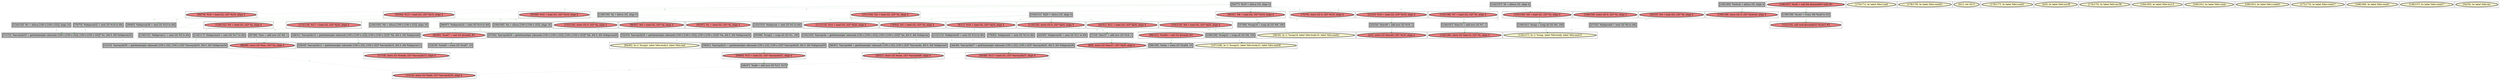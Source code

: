 
digraph G {



node467->node443 [style=dotted,color=forestgreen,label="T",fontcolor=forestgreen ]
node432->node452 [style=dotted,color=forestgreen,label="T",fontcolor=forestgreen ]
node443->node412 [style=dotted,color=forestgreen,label="T",fontcolor=forestgreen ]
node423->node415 [style=dotted,color=forestgreen,label="T",fontcolor=forestgreen ]
node477->node440 [style=dotted,color=forestgreen,label="T",fontcolor=forestgreen ]
node459->node475 [style=dotted,color=forestgreen,label="T",fontcolor=forestgreen ]
node414->node460 [style=dotted,color=forestgreen,label="T",fontcolor=forestgreen ]
node435->node391 [style=dotted,color=forestgreen,label="T",fontcolor=forestgreen ]
node396->node474 [style=dotted,color=forestgreen,label="T",fontcolor=forestgreen ]
node398->node397 [style=dotted,color=forestgreen,label="T",fontcolor=forestgreen ]
node403->node409 [style=dotted,color=forestgreen,label="T",fontcolor=forestgreen ]
node439->node449 [style=dotted,color=forestgreen,label="T",fontcolor=forestgreen ]
node412->node392 [style=dotted,color=forestgreen,label="T",fontcolor=forestgreen ]
node398->node459 [style=dotted,color=forestgreen,label="T",fontcolor=forestgreen ]
node419->node405 [style=dotted,color=forestgreen,label="T",fontcolor=forestgreen ]
node470->node388 [style=dotted,color=forestgreen,label="T",fontcolor=forestgreen ]
node466->node394 [style=dotted,color=forestgreen,label="T",fontcolor=forestgreen ]
node445->node410 [style=dotted,color=forestgreen,label="T",fontcolor=forestgreen ]
node393->node391 [style=dotted,color=forestgreen,label="T",fontcolor=forestgreen ]
node444->node399 [style=dotted,color=forestgreen,label="T",fontcolor=forestgreen ]
node442->node448 [style=dotted,color=forestgreen,label="T",fontcolor=forestgreen ]
node473->node432 [style=dotted,color=forestgreen,label="T",fontcolor=forestgreen ]
node458->node468 [style=dotted,color=forestgreen,label="T",fontcolor=forestgreen ]
node406->node404 [style=dotted,color=forestgreen,label="T",fontcolor=forestgreen ]
node455->node419 [style=dotted,color=forestgreen,label="T",fontcolor=forestgreen ]
node423->node426 [style=dotted,color=forestgreen,label="T",fontcolor=forestgreen ]
node423->node460 [style=dotted,color=forestgreen,label="T",fontcolor=forestgreen ]
node416->node422 [style=dotted,color=forestgreen,label="T",fontcolor=forestgreen ]
node418->node454 [style=dotted,color=forestgreen,label="T",fontcolor=forestgreen ]
node444->node418 [style=dotted,color=forestgreen,label="T",fontcolor=forestgreen ]
node417->node402 [style=dotted,color=forestgreen,label="T",fontcolor=forestgreen ]
node423->node445 [style=dotted,color=forestgreen,label="T",fontcolor=forestgreen ]
node395->node435 [style=dotted,color=forestgreen,label="T",fontcolor=forestgreen ]
node410->node413 [style=dotted,color=forestgreen,label="T",fontcolor=forestgreen ]
node390->node396 [style=dotted,color=forestgreen,label="T",fontcolor=forestgreen ]
node398->node474 [style=dotted,color=forestgreen,label="T",fontcolor=forestgreen ]
node464->node470 [style=dotted,color=forestgreen,label="T",fontcolor=forestgreen ]
node461->node466 [style=dotted,color=forestgreen,label="T",fontcolor=forestgreen ]
node402->node434 [style=dotted,color=forestgreen,label="T",fontcolor=forestgreen ]
node469->node432 [style=dotted,color=forestgreen,label="T",fontcolor=forestgreen ]
node427->node453 [style=dotted,color=forestgreen,label="T",fontcolor=forestgreen ]
node423->node465 [style=dotted,color=forestgreen,label="T",fontcolor=forestgreen ]
node447->node407 [style=dotted,color=forestgreen,label="T",fontcolor=forestgreen ]
node406->node451 [style=dotted,color=forestgreen,label="T",fontcolor=forestgreen ]
node479->node395 [style=dotted,color=forestgreen,label="T",fontcolor=forestgreen ]
node422->node392 [style=dotted,color=forestgreen,label="T",fontcolor=forestgreen ]
node426->node431 [style=dotted,color=forestgreen,label="T",fontcolor=forestgreen ]
node465->node479 [style=dotted,color=forestgreen,label="T",fontcolor=forestgreen ]
node454->node469 [style=dotted,color=forestgreen,label="T",fontcolor=forestgreen ]
node399->node466 [style=dotted,color=forestgreen,label="T",fontcolor=forestgreen ]
node431->node399 [style=dotted,color=forestgreen,label="T",fontcolor=forestgreen ]
node401->node412 [style=dotted,color=forestgreen,label="T",fontcolor=forestgreen ]
node451->node427 [style=dotted,color=forestgreen,label="T",fontcolor=forestgreen ]
node415->node414 [style=dotted,color=forestgreen,label="T",fontcolor=forestgreen ]
node406->node403 [style=dotted,color=forestgreen,label="T",fontcolor=forestgreen ]
node398->node416 [style=dotted,color=forestgreen,label="T",fontcolor=forestgreen ]
node475->node454 [style=dotted,color=forestgreen,label="T",fontcolor=forestgreen ]
node458->node467 [style=dotted,color=forestgreen,label="T",fontcolor=forestgreen ]
node472->node449 [style=dotted,color=forestgreen,label="T",fontcolor=forestgreen ]
node471->node472 [style=dotted,color=forestgreen,label="T",fontcolor=forestgreen ]
node436->node421 [style=dotted,color=forestgreen,label="T",fontcolor=forestgreen ]
node392->node452 [style=dotted,color=forestgreen,label="T",fontcolor=forestgreen ]
node468->node408 [style=dotted,color=forestgreen,label="T",fontcolor=forestgreen ]
node406->node457 [style=dotted,color=forestgreen,label="T",fontcolor=forestgreen ]
node449->node430 [style=dotted,color=forestgreen,label="T",fontcolor=forestgreen ]
node398->node442 [style=dotted,color=forestgreen,label="T",fontcolor=forestgreen ]
node411->node394 [style=dotted,color=forestgreen,label="T",fontcolor=forestgreen ]
node408->node418 [style=dotted,color=forestgreen,label="T",fontcolor=forestgreen ]
node448->node430 [style=dotted,color=forestgreen,label="T",fontcolor=forestgreen ]
node458->node471 [style=dotted,color=forestgreen,label="T",fontcolor=forestgreen ]
node406->node405 [style=dotted,color=forestgreen,label="T",fontcolor=forestgreen ]
node409->node435 [style=dotted,color=forestgreen,label="T",fontcolor=forestgreen ]
node421->node400 [style=dotted,color=forestgreen,label="T",fontcolor=forestgreen ]
node458->node438 [style=dotted,color=forestgreen,label="T",fontcolor=forestgreen ]
node406->node455 [style=dotted,color=forestgreen,label="T",fontcolor=forestgreen ]
node430->node473 [style=dotted,color=forestgreen,label="T",fontcolor=forestgreen ]
node423->node424 [style=dotted,color=forestgreen,label="T",fontcolor=forestgreen ]
node462->node477 [style=dotted,color=forestgreen,label="T",fontcolor=forestgreen ]
node458->node464 [style=dotted,color=forestgreen,label="T",fontcolor=forestgreen ]
node458->node462 [style=dotted,color=forestgreen,label="T",fontcolor=forestgreen ]
node450->node411 [style=dotted,color=forestgreen,label="T",fontcolor=forestgreen ]
node398->node390 [style=dotted,color=forestgreen,label="T",fontcolor=forestgreen ]
node456->node393 [style=dotted,color=forestgreen,label="T",fontcolor=forestgreen ]
node398->node417 [style=dotted,color=forestgreen,label="T",fontcolor=forestgreen ]
node457->node461 [style=dotted,color=forestgreen,label="T",fontcolor=forestgreen ]
node458->node388 [style=dotted,color=forestgreen,label="T",fontcolor=forestgreen ]
node439->node395 [style=dotted,color=forestgreen,label="T",fontcolor=forestgreen ]


subgraph cluster92 {


node479 [penwidth=3.0,fontsize=20,fillcolor=grey,label="[27/32]  %idxprom9 = sext i32 %4 to i64",shape=rectangle,style=filled ]



}

subgraph cluster91 {


node478 [penwidth=3.0,fontsize=20,fillcolor=lemonchiffon,label="[170/171]  br label %for.cond",shape=ellipse,style=filled ]



}

subgraph cluster90 {


node477 [penwidth=3.0,fontsize=20,fillcolor=grey,label="[37/40]  %cmp18 = icmp slt i32 %8, 100",shape=rectangle,style=filled ]



}

subgraph cluster89 {


node476 [penwidth=3.0,fontsize=20,fillcolor=lemonchiffon,label="[178/179]  br label %for.cond21",shape=ellipse,style=filled ]



}

subgraph cluster88 {


node475 [penwidth=3.0,fontsize=20,fillcolor=grey,label="[43/50]  %idxprom26 = sext i32 %11 to i64",shape=rectangle,style=filled ]



}

subgraph cluster87 {


node474 [penwidth=3.0,fontsize=20,fillcolor=lightcoral,label="[8/9]  store i32 %inc37, i32* %j20, align 4",shape=ellipse,style=filled ]



}

subgraph cluster86 {


node473 [penwidth=3.0,fontsize=20,fillcolor=lightcoral,label="[59/60]  %15 = load i32, i32* %arrayidx31, align 4",shape=ellipse,style=filled ]



}

subgraph cluster85 {


node472 [penwidth=3.0,fontsize=20,fillcolor=grey,label="[56/63]  %idxprom28 = sext i32 %13 to i64",shape=rectangle,style=filled ]



}

subgraph cluster81 {


node468 [penwidth=3.0,fontsize=20,fillcolor=lightcoral,label="[65/68]  %10 = load i32, i32* %i16, align 4",shape=ellipse,style=filled ]



}

subgraph cluster80 {


node467 [penwidth=3.0,fontsize=20,fillcolor=lightcoral,label="[69/74]  %16 = load i32, i32* %i16, align 4",shape=ellipse,style=filled ]



}

subgraph cluster79 {


node466 [penwidth=3.0,fontsize=20,fillcolor=grey,label="[80/81]  %arrayidx6 = getelementptr inbounds [100 x i32], [100 x i32]* %arrayidx, i64 0, i64 %idxprom5",shape=rectangle,style=filled ]



}

subgraph cluster12 {


node399 [penwidth=3.0,fontsize=20,fillcolor=grey,label="[102/103]  %arrayidx = getelementptr inbounds [100 x [100 x i32]], [100 x [100 x i32]]* %a, i64 0, i64 %idxprom",shape=rectangle,style=filled ]



}

subgraph cluster21 {


node408 [penwidth=3.0,fontsize=20,fillcolor=grey,label="[66/67]  %idxprom24 = sext i32 %10 to i64",shape=rectangle,style=filled ]



}

subgraph cluster24 {


node411 [penwidth=3.0,fontsize=20,fillcolor=grey,label="[99/100]  %rem = srem i32 %call4, 10",shape=rectangle,style=filled ]



}

subgraph cluster26 {


node413 [penwidth=3.0,fontsize=20,fillcolor=lemonchiffon,label="[126/127]  br i1 %cmp, label %for.body, label %for.end15",shape=ellipse,style=filled ]



}

subgraph cluster29 {


node416 [penwidth=3.0,fontsize=20,fillcolor=lightcoral,label="[115/118]  %17 = load i32, i32* %j20, align 4",shape=ellipse,style=filled ]



}

subgraph cluster18 {


node405 [penwidth=3.0,fontsize=20,fillcolor=lightcoral,label="[88/89]  store i32 %inc, i32* %j, align 4",shape=ellipse,style=filled ]



}

subgraph cluster22 {


node409 [penwidth=3.0,fontsize=20,fillcolor=grey,label="[130/131]  %idxprom11 = sext i32 %5 to i64",shape=rectangle,style=filled ]



}

subgraph cluster78 {


node465 [penwidth=3.0,fontsize=20,fillcolor=lightcoral,label="[26/33]  %4 = load i32, i32* %i, align 4",shape=ellipse,style=filled ]



}

subgraph cluster34 {


node421 [penwidth=3.0,fontsize=20,fillcolor=grey,label="[158/159]  %conv = trunc i64 %call to i32",shape=rectangle,style=filled ]



}

subgraph cluster16 {


node403 [penwidth=3.0,fontsize=20,fillcolor=lightcoral,label="[129/132]  %5 = load i32, i32* %j, align 4",shape=ellipse,style=filled ]



}

subgraph cluster62 {


node449 [penwidth=3.0,fontsize=20,fillcolor=grey,label="[57/62]  %arrayidx29 = getelementptr inbounds [100 x [100 x i32]], [100 x [100 x i32]]* %b, i64 0, i64 %idxprom28",shape=rectangle,style=filled ]



}

subgraph cluster17 {


node404 [penwidth=3.0,fontsize=20,fillcolor=lightcoral,label="[133/134]  store i32 0, i32* %j, align 4",shape=ellipse,style=filled ]



}

subgraph cluster57 {


node444 [penwidth=3.0,fontsize=20,fillcolor=grey,label="[164/165]  %a = alloca [100 x [100 x i32]], align 16",shape=rectangle,style=filled ]



}

subgraph cluster48 {


node435 [penwidth=3.0,fontsize=20,fillcolor=grey,label="[29/30]  %arrayidx12 = getelementptr inbounds [100 x i32], [100 x i32]* %arrayidx10, i64 0, i64 %idxprom11",shape=rectangle,style=filled ]



}

subgraph cluster20 {


node407 [penwidth=3.0,fontsize=20,fillcolor=lightcoral,label="[138/139]  store i32 0, i32* %retval, align 4",shape=ellipse,style=filled ]



}

subgraph cluster3 {


node390 [penwidth=3.0,fontsize=20,fillcolor=lightcoral,label="[6/11]  %18 = load i32, i32* %j20, align 4",shape=ellipse,style=filled ]



}

subgraph cluster32 {


node419 [penwidth=3.0,fontsize=20,fillcolor=grey,label="[87/90]  %inc = add nsw i32 %6, 1",shape=rectangle,style=filled ]



}

subgraph cluster58 {


node445 [penwidth=3.0,fontsize=20,fillcolor=lightcoral,label="[155/156]  %0 = load i32, i32* %i, align 4",shape=ellipse,style=filled ]



}

subgraph cluster5 {


node392 [penwidth=3.0,fontsize=20,fillcolor=grey,label="[12/15]  %arrayidx35 = getelementptr inbounds [100 x i32], [100 x i32]* %arrayidx33, i64 0, i64 %idxprom34",shape=rectangle,style=filled ]



}

subgraph cluster0 {


node387 [penwidth=3.0,fontsize=20,fillcolor=lemonchiffon,label="[0/1]  ret i32 0",shape=ellipse,style=filled ]



}

subgraph cluster31 {


node418 [penwidth=3.0,fontsize=20,fillcolor=grey,label="[52/53]  %arrayidx25 = getelementptr inbounds [100 x [100 x i32]], [100 x [100 x i32]]* %a, i64 0, i64 %idxprom24",shape=rectangle,style=filled ]



}

subgraph cluster30 {


node417 [penwidth=3.0,fontsize=20,fillcolor=lightcoral,label="[105/110]  %9 = load i32, i32* %j20, align 4",shape=ellipse,style=filled ]



}

subgraph cluster6 {


node393 [penwidth=3.0,fontsize=20,fillcolor=grey,label="[16/19]  %rem8 = srem i32 %call7, 10",shape=rectangle,style=filled ]



}

subgraph cluster44 {


node431 [penwidth=3.0,fontsize=20,fillcolor=grey,label="[152/153]  %idxprom = sext i32 %2 to i64",shape=rectangle,style=filled ]



}

subgraph cluster27 {


node414 [penwidth=3.0,fontsize=20,fillcolor=grey,label="[144/147]  %inc14 = add nsw i32 %7, 1",shape=rectangle,style=filled ]



}

subgraph cluster14 {


node401 [penwidth=3.0,fontsize=20,fillcolor=grey,label="[124/125]  %c = alloca [100 x [100 x i32]], align 16",shape=rectangle,style=filled ]



}

subgraph cluster82 {


node469 [penwidth=3.0,fontsize=20,fillcolor=lightcoral,label="[45/48]  %12 = load i32, i32* %arrayidx27, align 4",shape=ellipse,style=filled ]



}

subgraph cluster23 {


node410 [penwidth=3.0,fontsize=20,fillcolor=grey,label="[140/141]  %cmp = icmp slt i32 %0, 100",shape=rectangle,style=filled ]



}

subgraph cluster13 {


node400 [penwidth=3.0,fontsize=20,fillcolor=lightcoral,label="[122/123]  call void @srand(i32 %conv) #3",shape=ellipse,style=filled ]



}

subgraph cluster10 {


node397 [penwidth=3.0,fontsize=20,fillcolor=lightcoral,label="[119/120]  store i32 0, i32* %j20, align 4",shape=ellipse,style=filled ]



}

subgraph cluster83 {


node470 [penwidth=3.0,fontsize=20,fillcolor=grey,label="[23/24]  %inc40 = add nsw i32 %19, 1",shape=rectangle,style=filled ]



}

subgraph cluster8 {


node395 [penwidth=3.0,fontsize=20,fillcolor=grey,label="[28/31]  %arrayidx10 = getelementptr inbounds [100 x [100 x i32]], [100 x [100 x i32]]* %b, i64 0, i64 %idxprom9",shape=rectangle,style=filled ]



}

subgraph cluster52 {


node439 [penwidth=3.0,fontsize=20,fillcolor=grey,label="[162/163]  %b = alloca [100 x [100 x i32]], align 16",shape=rectangle,style=filled ]



}

subgraph cluster56 {


node443 [penwidth=3.0,fontsize=20,fillcolor=grey,label="[70/73]  %idxprom32 = sext i32 %16 to i64",shape=rectangle,style=filled ]



}

subgraph cluster9 {


node396 [penwidth=3.0,fontsize=20,fillcolor=grey,label="[7/10]  %inc37 = add nsw i32 %18, 1",shape=rectangle,style=filled ]



}

subgraph cluster19 {


node406 [penwidth=3.0,fontsize=20,fillcolor=grey,label="[128/135]  %j = alloca i32, align 4",shape=rectangle,style=filled ]



}

subgraph cluster43 {


node430 [penwidth=3.0,fontsize=20,fillcolor=grey,label="[58/61]  %arrayidx31 = getelementptr inbounds [100 x i32], [100 x i32]* %arrayidx29, i64 0, i64 %idxprom30",shape=rectangle,style=filled ]



}

subgraph cluster11 {


node398 [penwidth=3.0,fontsize=20,fillcolor=grey,label="[104/121]  %j20 = alloca i32, align 4",shape=rectangle,style=filled ]



}

subgraph cluster42 {


node429 [penwidth=3.0,fontsize=20,fillcolor=lemonchiffon,label="[176/177]  br label %for.cond1",shape=ellipse,style=filled ]



}

subgraph cluster2 {


node389 [penwidth=3.0,fontsize=20,fillcolor=lemonchiffon,label="[4/5]  br label %for.inc39",shape=ellipse,style=filled ]



}

subgraph cluster54 {


node441 [penwidth=3.0,fontsize=20,fillcolor=lemonchiffon,label="[174/175]  br label %for.inc36",shape=ellipse,style=filled ]



}

subgraph cluster35 {


node422 [penwidth=3.0,fontsize=20,fillcolor=grey,label="[116/117]  %idxprom34 = sext i32 %17 to i64",shape=rectangle,style=filled ]



}

subgraph cluster40 {


node427 [penwidth=3.0,fontsize=20,fillcolor=grey,label="[93/96]  %cmp2 = icmp slt i32 %1, 100",shape=rectangle,style=filled ]



}

subgraph cluster15 {


node402 [penwidth=3.0,fontsize=20,fillcolor=grey,label="[106/109]  %cmp22 = icmp slt i32 %9, 100",shape=rectangle,style=filled ]



}

subgraph cluster59 {


node446 [penwidth=3.0,fontsize=20,fillcolor=lemonchiffon,label="[184/185]  br label %for.inc13",shape=ellipse,style=filled ]



}

subgraph cluster73 {


node460 [penwidth=3.0,fontsize=20,fillcolor=lightcoral,label="[145/146]  store i32 %inc14, i32* %i, align 4",shape=ellipse,style=filled ]



}

subgraph cluster46 {


node433 [penwidth=3.0,fontsize=20,fillcolor=lemonchiffon,label="[160/161]  br label %for.cond",shape=ellipse,style=filled ]



}

subgraph cluster84 {


node471 [penwidth=3.0,fontsize=20,fillcolor=lightcoral,label="[55/64]  %13 = load i32, i32* %i16, align 4",shape=ellipse,style=filled ]



}

subgraph cluster38 {


node425 [penwidth=3.0,fontsize=20,fillcolor=lemonchiffon,label="[180/181]  br label %for.cond21",shape=ellipse,style=filled ]



}

subgraph cluster37 {


node424 [penwidth=3.0,fontsize=20,fillcolor=lightcoral,label="[149/150]  store i32 0, i32* %i, align 4",shape=ellipse,style=filled ]



}

subgraph cluster39 {


node426 [penwidth=3.0,fontsize=20,fillcolor=lightcoral,label="[151/154]  %2 = load i32, i32* %i, align 4",shape=ellipse,style=filled ]



}

subgraph cluster41 {


node428 [penwidth=3.0,fontsize=20,fillcolor=lemonchiffon,label="[172/173]  br label %for.cond17",shape=ellipse,style=filled ]



}

subgraph cluster4 {


node391 [penwidth=3.0,fontsize=20,fillcolor=lightcoral,label="[17/18]  store i32 %rem8, i32* %arrayidx12, align 4",shape=ellipse,style=filled ]



}

subgraph cluster36 {


node423 [penwidth=3.0,fontsize=20,fillcolor=grey,label="[142/157]  %i = alloca i32, align 4",shape=rectangle,style=filled ]



}

subgraph cluster45 {


node432 [penwidth=3.0,fontsize=20,fillcolor=grey,label="[46/47]  %add = add nsw i32 %12, %15",shape=rectangle,style=filled ]



}

subgraph cluster49 {


node436 [penwidth=3.0,fontsize=20,fillcolor=lightcoral,label="[166/167]  %call = call i64 @time(i64* null) #3",shape=ellipse,style=filled ]



}

subgraph cluster7 {


node394 [penwidth=3.0,fontsize=20,fillcolor=lightcoral,label="[20/21]  store i32 %rem, i32* %arrayidx6, align 4",shape=ellipse,style=filled ]



}

subgraph cluster50 {


node437 [penwidth=3.0,fontsize=20,fillcolor=lemonchiffon,label="[168/169]  br label %for.cond1",shape=ellipse,style=filled ]



}

subgraph cluster1 {


node388 [penwidth=3.0,fontsize=20,fillcolor=lightcoral,label="[2/3]  store i32 %inc40, i32* %i16, align 4",shape=ellipse,style=filled ]



}

subgraph cluster51 {


node438 [penwidth=3.0,fontsize=20,fillcolor=lightcoral,label="[75/76]  store i32 0, i32* %i16, align 4",shape=ellipse,style=filled ]



}

subgraph cluster53 {


node440 [penwidth=3.0,fontsize=20,fillcolor=lemonchiffon,label="[38/39]  br i1 %cmp18, label %for.body19, label %for.end41",shape=ellipse,style=filled ]



}

subgraph cluster55 {


node442 [penwidth=3.0,fontsize=20,fillcolor=lightcoral,label="[111/114]  %14 = load i32, i32* %j20, align 4",shape=ellipse,style=filled ]



}

subgraph cluster72 {


node459 [penwidth=3.0,fontsize=20,fillcolor=lightcoral,label="[42/51]  %11 = load i32, i32* %j20, align 4",shape=ellipse,style=filled ]



}

subgraph cluster25 {


node412 [penwidth=3.0,fontsize=20,fillcolor=grey,label="[71/72]  %arrayidx33 = getelementptr inbounds [100 x [100 x i32]], [100 x [100 x i32]]* %c, i64 0, i64 %idxprom32",shape=rectangle,style=filled ]



}

subgraph cluster74 {


node461 [penwidth=3.0,fontsize=20,fillcolor=grey,label="[79/82]  %idxprom5 = sext i32 %3 to i64",shape=rectangle,style=filled ]



}

subgraph cluster47 {


node434 [penwidth=3.0,fontsize=20,fillcolor=lemonchiffon,label="[107/108]  br i1 %cmp22, label %for.body23, label %for.end38",shape=ellipse,style=filled ]



}

subgraph cluster60 {


node447 [penwidth=3.0,fontsize=20,fillcolor=grey,label="[182/183]  %retval = alloca i32, align 4",shape=rectangle,style=filled ]



}

subgraph cluster64 {


node451 [penwidth=3.0,fontsize=20,fillcolor=lightcoral,label="[92/97]  %1 = load i32, i32* %j, align 4",shape=ellipse,style=filled ]



}

subgraph cluster61 {


node448 [penwidth=3.0,fontsize=20,fillcolor=grey,label="[112/113]  %idxprom30 = sext i32 %14 to i64",shape=rectangle,style=filled ]



}

subgraph cluster70 {


node457 [penwidth=3.0,fontsize=20,fillcolor=lightcoral,label="[78/83]  %3 = load i32, i32* %j, align 4",shape=ellipse,style=filled ]



}

subgraph cluster63 {


node450 [penwidth=3.0,fontsize=20,fillcolor=lightcoral,label="[98/101]  %call4 = call i32 @rand() #3",shape=ellipse,style=filled ]



}

subgraph cluster65 {


node452 [penwidth=3.0,fontsize=20,fillcolor=lightcoral,label="[13/14]  store i32 %add, i32* %arrayidx35, align 4",shape=ellipse,style=filled ]



}

subgraph cluster66 {


node453 [penwidth=3.0,fontsize=20,fillcolor=lemonchiffon,label="[94/95]  br i1 %cmp2, label %for.body3, label %for.end",shape=ellipse,style=filled ]



}

subgraph cluster28 {


node415 [penwidth=3.0,fontsize=20,fillcolor=lightcoral,label="[143/148]  %7 = load i32, i32* %i, align 4",shape=ellipse,style=filled ]



}

subgraph cluster67 {


node454 [penwidth=3.0,fontsize=20,fillcolor=grey,label="[44/49]  %arrayidx27 = getelementptr inbounds [100 x i32], [100 x i32]* %arrayidx25, i64 0, i64 %idxprom26",shape=rectangle,style=filled ]



}

subgraph cluster68 {


node455 [penwidth=3.0,fontsize=20,fillcolor=lightcoral,label="[86/91]  %6 = load i32, i32* %j, align 4",shape=ellipse,style=filled ]



}

subgraph cluster69 {


node456 [penwidth=3.0,fontsize=20,fillcolor=lightcoral,label="[84/85]  %call7 = call i32 @rand() #3",shape=ellipse,style=filled ]



}

subgraph cluster33 {


node420 [penwidth=3.0,fontsize=20,fillcolor=lemonchiffon,label="[136/137]  br label %for.cond17",shape=ellipse,style=filled ]



}

subgraph cluster71 {


node458 [penwidth=3.0,fontsize=20,fillcolor=grey,label="[54/77]  %i16 = alloca i32, align 4",shape=rectangle,style=filled ]



}

subgraph cluster75 {


node462 [penwidth=3.0,fontsize=20,fillcolor=lightcoral,label="[36/41]  %8 = load i32, i32* %i16, align 4",shape=ellipse,style=filled ]



}

subgraph cluster76 {


node463 [penwidth=3.0,fontsize=20,fillcolor=lemonchiffon,label="[34/35]  br label %for.inc",shape=ellipse,style=filled ]



}

subgraph cluster77 {


node464 [penwidth=3.0,fontsize=20,fillcolor=lightcoral,label="[22/25]  %19 = load i32, i32* %i16, align 4",shape=ellipse,style=filled ]



}

}
